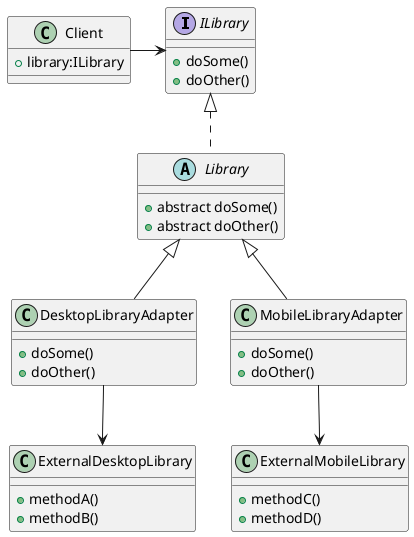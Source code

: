 @startuml

interface ILibrary {
    + doSome()
    + doOther()
}

class Client {
    + library:ILibrary
}

class ExternalDesktopLibrary {
    + methodA()
    + methodB()
}

class ExternalMobileLibrary {
    + methodC()
    + methodD()
}

abstract class Library implements ILibrary {
    + abstract doSome()
    + abstract doOther()
}

class DesktopLibraryAdapter extends Library {
    + doSome()
    + doOther()
}

class MobileLibraryAdapter extends Library {
    + doSome()
    + doOther()
}

MobileLibraryAdapter --> ExternalMobileLibrary
DesktopLibraryAdapter --> ExternalDesktopLibrary

Client -> ILibrary

@enduml